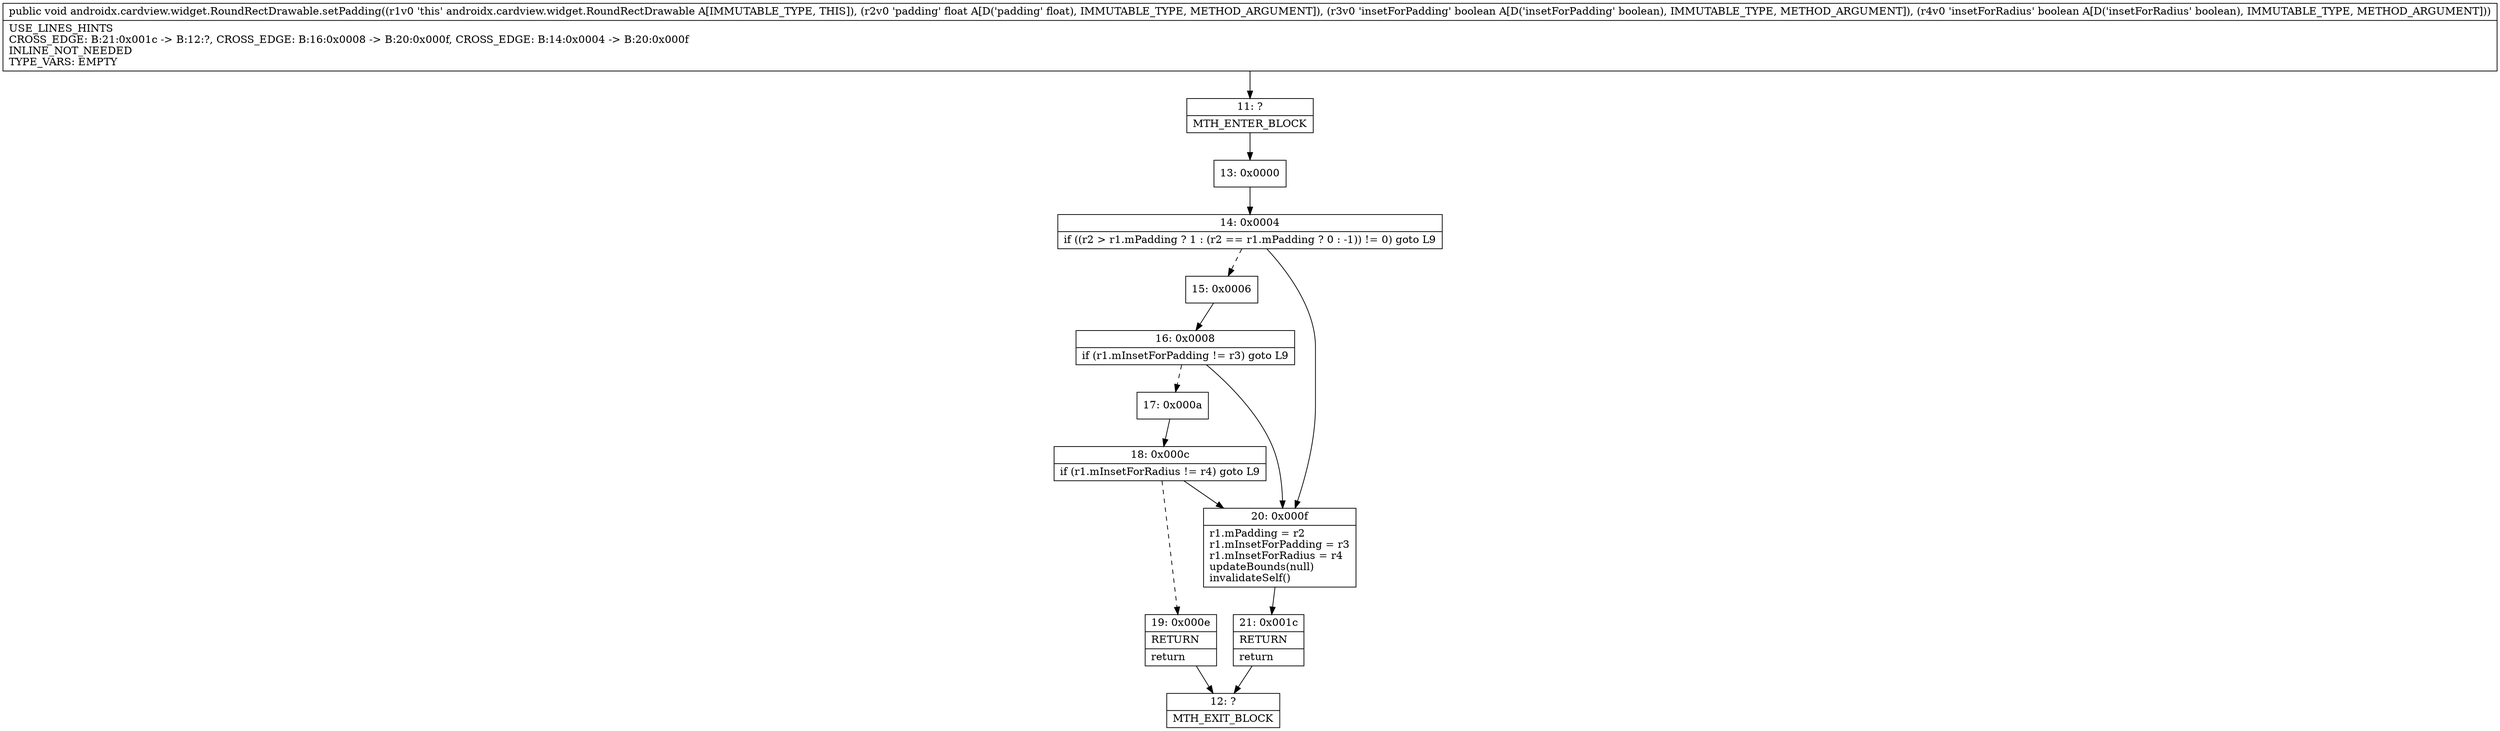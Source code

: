 digraph "CFG forandroidx.cardview.widget.RoundRectDrawable.setPadding(FZZ)V" {
Node_11 [shape=record,label="{11\:\ ?|MTH_ENTER_BLOCK\l}"];
Node_13 [shape=record,label="{13\:\ 0x0000}"];
Node_14 [shape=record,label="{14\:\ 0x0004|if ((r2 \> r1.mPadding ? 1 : (r2 == r1.mPadding ? 0 : \-1)) != 0) goto L9\l}"];
Node_15 [shape=record,label="{15\:\ 0x0006}"];
Node_16 [shape=record,label="{16\:\ 0x0008|if (r1.mInsetForPadding != r3) goto L9\l}"];
Node_17 [shape=record,label="{17\:\ 0x000a}"];
Node_18 [shape=record,label="{18\:\ 0x000c|if (r1.mInsetForRadius != r4) goto L9\l}"];
Node_19 [shape=record,label="{19\:\ 0x000e|RETURN\l|return\l}"];
Node_12 [shape=record,label="{12\:\ ?|MTH_EXIT_BLOCK\l}"];
Node_20 [shape=record,label="{20\:\ 0x000f|r1.mPadding = r2\lr1.mInsetForPadding = r3\lr1.mInsetForRadius = r4\lupdateBounds(null)\linvalidateSelf()\l}"];
Node_21 [shape=record,label="{21\:\ 0x001c|RETURN\l|return\l}"];
MethodNode[shape=record,label="{public void androidx.cardview.widget.RoundRectDrawable.setPadding((r1v0 'this' androidx.cardview.widget.RoundRectDrawable A[IMMUTABLE_TYPE, THIS]), (r2v0 'padding' float A[D('padding' float), IMMUTABLE_TYPE, METHOD_ARGUMENT]), (r3v0 'insetForPadding' boolean A[D('insetForPadding' boolean), IMMUTABLE_TYPE, METHOD_ARGUMENT]), (r4v0 'insetForRadius' boolean A[D('insetForRadius' boolean), IMMUTABLE_TYPE, METHOD_ARGUMENT]))  | USE_LINES_HINTS\lCROSS_EDGE: B:21:0x001c \-\> B:12:?, CROSS_EDGE: B:16:0x0008 \-\> B:20:0x000f, CROSS_EDGE: B:14:0x0004 \-\> B:20:0x000f\lINLINE_NOT_NEEDED\lTYPE_VARS: EMPTY\l}"];
MethodNode -> Node_11;Node_11 -> Node_13;
Node_13 -> Node_14;
Node_14 -> Node_15[style=dashed];
Node_14 -> Node_20;
Node_15 -> Node_16;
Node_16 -> Node_17[style=dashed];
Node_16 -> Node_20;
Node_17 -> Node_18;
Node_18 -> Node_19[style=dashed];
Node_18 -> Node_20;
Node_19 -> Node_12;
Node_20 -> Node_21;
Node_21 -> Node_12;
}

